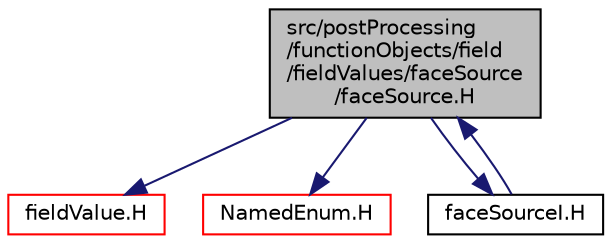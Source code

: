 digraph "src/postProcessing/functionObjects/field/fieldValues/faceSource/faceSource.H"
{
  bgcolor="transparent";
  edge [fontname="Helvetica",fontsize="10",labelfontname="Helvetica",labelfontsize="10"];
  node [fontname="Helvetica",fontsize="10",shape=record];
  Node1 [label="src/postProcessing\l/functionObjects/field\l/fieldValues/faceSource\l/faceSource.H",height=0.2,width=0.4,color="black", fillcolor="grey75", style="filled", fontcolor="black"];
  Node1 -> Node2 [color="midnightblue",fontsize="10",style="solid",fontname="Helvetica"];
  Node2 [label="fieldValue.H",height=0.2,width=0.4,color="red",URL="$a09416.html"];
  Node1 -> Node3 [color="midnightblue",fontsize="10",style="solid",fontname="Helvetica"];
  Node3 [label="NamedEnum.H",height=0.2,width=0.4,color="red",URL="$a07858.html"];
  Node1 -> Node4 [color="midnightblue",fontsize="10",style="solid",fontname="Helvetica"];
  Node4 [label="faceSourceI.H",height=0.2,width=0.4,color="black",URL="$a09413.html"];
  Node4 -> Node1 [color="midnightblue",fontsize="10",style="solid",fontname="Helvetica"];
}
